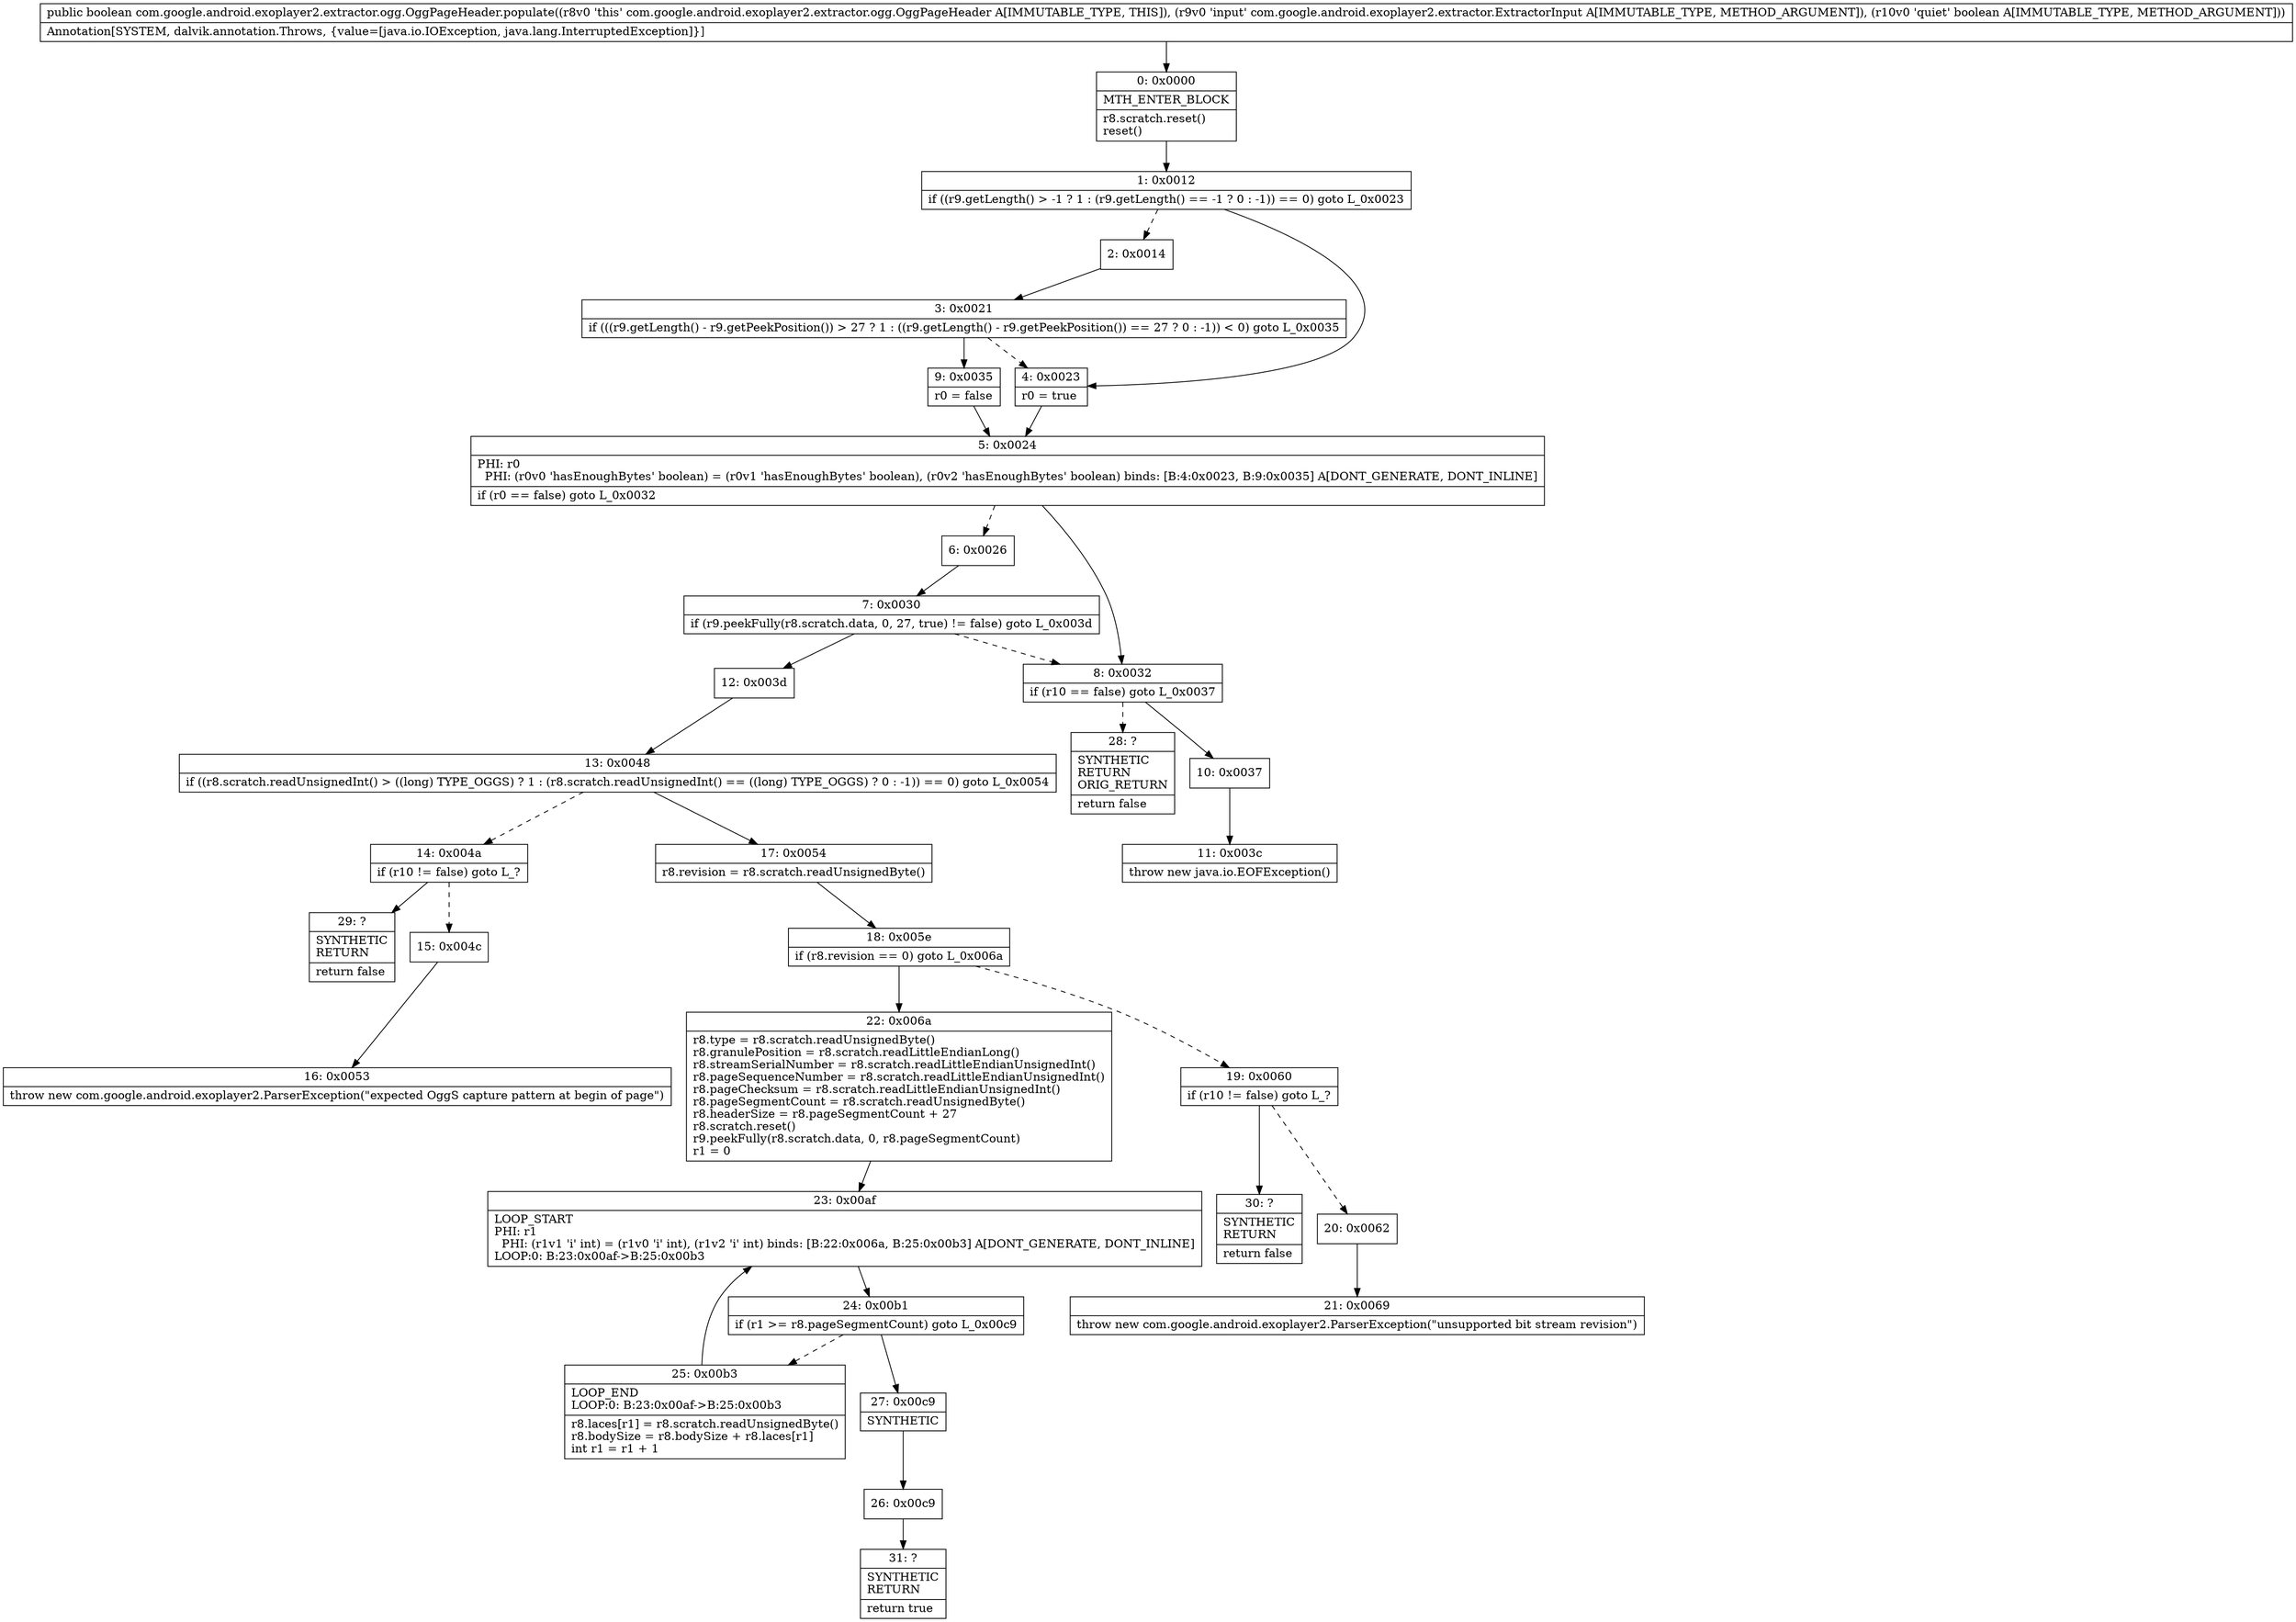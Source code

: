 digraph "CFG forcom.google.android.exoplayer2.extractor.ogg.OggPageHeader.populate(Lcom\/google\/android\/exoplayer2\/extractor\/ExtractorInput;Z)Z" {
Node_0 [shape=record,label="{0\:\ 0x0000|MTH_ENTER_BLOCK\l|r8.scratch.reset()\lreset()\l}"];
Node_1 [shape=record,label="{1\:\ 0x0012|if ((r9.getLength() \> \-1 ? 1 : (r9.getLength() == \-1 ? 0 : \-1)) == 0) goto L_0x0023\l}"];
Node_2 [shape=record,label="{2\:\ 0x0014}"];
Node_3 [shape=record,label="{3\:\ 0x0021|if (((r9.getLength() \- r9.getPeekPosition()) \> 27 ? 1 : ((r9.getLength() \- r9.getPeekPosition()) == 27 ? 0 : \-1)) \< 0) goto L_0x0035\l}"];
Node_4 [shape=record,label="{4\:\ 0x0023|r0 = true\l}"];
Node_5 [shape=record,label="{5\:\ 0x0024|PHI: r0 \l  PHI: (r0v0 'hasEnoughBytes' boolean) = (r0v1 'hasEnoughBytes' boolean), (r0v2 'hasEnoughBytes' boolean) binds: [B:4:0x0023, B:9:0x0035] A[DONT_GENERATE, DONT_INLINE]\l|if (r0 == false) goto L_0x0032\l}"];
Node_6 [shape=record,label="{6\:\ 0x0026}"];
Node_7 [shape=record,label="{7\:\ 0x0030|if (r9.peekFully(r8.scratch.data, 0, 27, true) != false) goto L_0x003d\l}"];
Node_8 [shape=record,label="{8\:\ 0x0032|if (r10 == false) goto L_0x0037\l}"];
Node_9 [shape=record,label="{9\:\ 0x0035|r0 = false\l}"];
Node_10 [shape=record,label="{10\:\ 0x0037}"];
Node_11 [shape=record,label="{11\:\ 0x003c|throw new java.io.EOFException()\l}"];
Node_12 [shape=record,label="{12\:\ 0x003d}"];
Node_13 [shape=record,label="{13\:\ 0x0048|if ((r8.scratch.readUnsignedInt() \> ((long) TYPE_OGGS) ? 1 : (r8.scratch.readUnsignedInt() == ((long) TYPE_OGGS) ? 0 : \-1)) == 0) goto L_0x0054\l}"];
Node_14 [shape=record,label="{14\:\ 0x004a|if (r10 != false) goto L_?\l}"];
Node_15 [shape=record,label="{15\:\ 0x004c}"];
Node_16 [shape=record,label="{16\:\ 0x0053|throw new com.google.android.exoplayer2.ParserException(\"expected OggS capture pattern at begin of page\")\l}"];
Node_17 [shape=record,label="{17\:\ 0x0054|r8.revision = r8.scratch.readUnsignedByte()\l}"];
Node_18 [shape=record,label="{18\:\ 0x005e|if (r8.revision == 0) goto L_0x006a\l}"];
Node_19 [shape=record,label="{19\:\ 0x0060|if (r10 != false) goto L_?\l}"];
Node_20 [shape=record,label="{20\:\ 0x0062}"];
Node_21 [shape=record,label="{21\:\ 0x0069|throw new com.google.android.exoplayer2.ParserException(\"unsupported bit stream revision\")\l}"];
Node_22 [shape=record,label="{22\:\ 0x006a|r8.type = r8.scratch.readUnsignedByte()\lr8.granulePosition = r8.scratch.readLittleEndianLong()\lr8.streamSerialNumber = r8.scratch.readLittleEndianUnsignedInt()\lr8.pageSequenceNumber = r8.scratch.readLittleEndianUnsignedInt()\lr8.pageChecksum = r8.scratch.readLittleEndianUnsignedInt()\lr8.pageSegmentCount = r8.scratch.readUnsignedByte()\lr8.headerSize = r8.pageSegmentCount + 27\lr8.scratch.reset()\lr9.peekFully(r8.scratch.data, 0, r8.pageSegmentCount)\lr1 = 0\l}"];
Node_23 [shape=record,label="{23\:\ 0x00af|LOOP_START\lPHI: r1 \l  PHI: (r1v1 'i' int) = (r1v0 'i' int), (r1v2 'i' int) binds: [B:22:0x006a, B:25:0x00b3] A[DONT_GENERATE, DONT_INLINE]\lLOOP:0: B:23:0x00af\-\>B:25:0x00b3\l}"];
Node_24 [shape=record,label="{24\:\ 0x00b1|if (r1 \>= r8.pageSegmentCount) goto L_0x00c9\l}"];
Node_25 [shape=record,label="{25\:\ 0x00b3|LOOP_END\lLOOP:0: B:23:0x00af\-\>B:25:0x00b3\l|r8.laces[r1] = r8.scratch.readUnsignedByte()\lr8.bodySize = r8.bodySize + r8.laces[r1]\lint r1 = r1 + 1\l}"];
Node_26 [shape=record,label="{26\:\ 0x00c9}"];
Node_27 [shape=record,label="{27\:\ 0x00c9|SYNTHETIC\l}"];
Node_28 [shape=record,label="{28\:\ ?|SYNTHETIC\lRETURN\lORIG_RETURN\l|return false\l}"];
Node_29 [shape=record,label="{29\:\ ?|SYNTHETIC\lRETURN\l|return false\l}"];
Node_30 [shape=record,label="{30\:\ ?|SYNTHETIC\lRETURN\l|return false\l}"];
Node_31 [shape=record,label="{31\:\ ?|SYNTHETIC\lRETURN\l|return true\l}"];
MethodNode[shape=record,label="{public boolean com.google.android.exoplayer2.extractor.ogg.OggPageHeader.populate((r8v0 'this' com.google.android.exoplayer2.extractor.ogg.OggPageHeader A[IMMUTABLE_TYPE, THIS]), (r9v0 'input' com.google.android.exoplayer2.extractor.ExtractorInput A[IMMUTABLE_TYPE, METHOD_ARGUMENT]), (r10v0 'quiet' boolean A[IMMUTABLE_TYPE, METHOD_ARGUMENT]))  | Annotation[SYSTEM, dalvik.annotation.Throws, \{value=[java.io.IOException, java.lang.InterruptedException]\}]\l}"];
MethodNode -> Node_0;
Node_0 -> Node_1;
Node_1 -> Node_2[style=dashed];
Node_1 -> Node_4;
Node_2 -> Node_3;
Node_3 -> Node_4[style=dashed];
Node_3 -> Node_9;
Node_4 -> Node_5;
Node_5 -> Node_6[style=dashed];
Node_5 -> Node_8;
Node_6 -> Node_7;
Node_7 -> Node_8[style=dashed];
Node_7 -> Node_12;
Node_8 -> Node_10;
Node_8 -> Node_28[style=dashed];
Node_9 -> Node_5;
Node_10 -> Node_11;
Node_12 -> Node_13;
Node_13 -> Node_14[style=dashed];
Node_13 -> Node_17;
Node_14 -> Node_15[style=dashed];
Node_14 -> Node_29;
Node_15 -> Node_16;
Node_17 -> Node_18;
Node_18 -> Node_19[style=dashed];
Node_18 -> Node_22;
Node_19 -> Node_20[style=dashed];
Node_19 -> Node_30;
Node_20 -> Node_21;
Node_22 -> Node_23;
Node_23 -> Node_24;
Node_24 -> Node_25[style=dashed];
Node_24 -> Node_27;
Node_25 -> Node_23;
Node_26 -> Node_31;
Node_27 -> Node_26;
}

